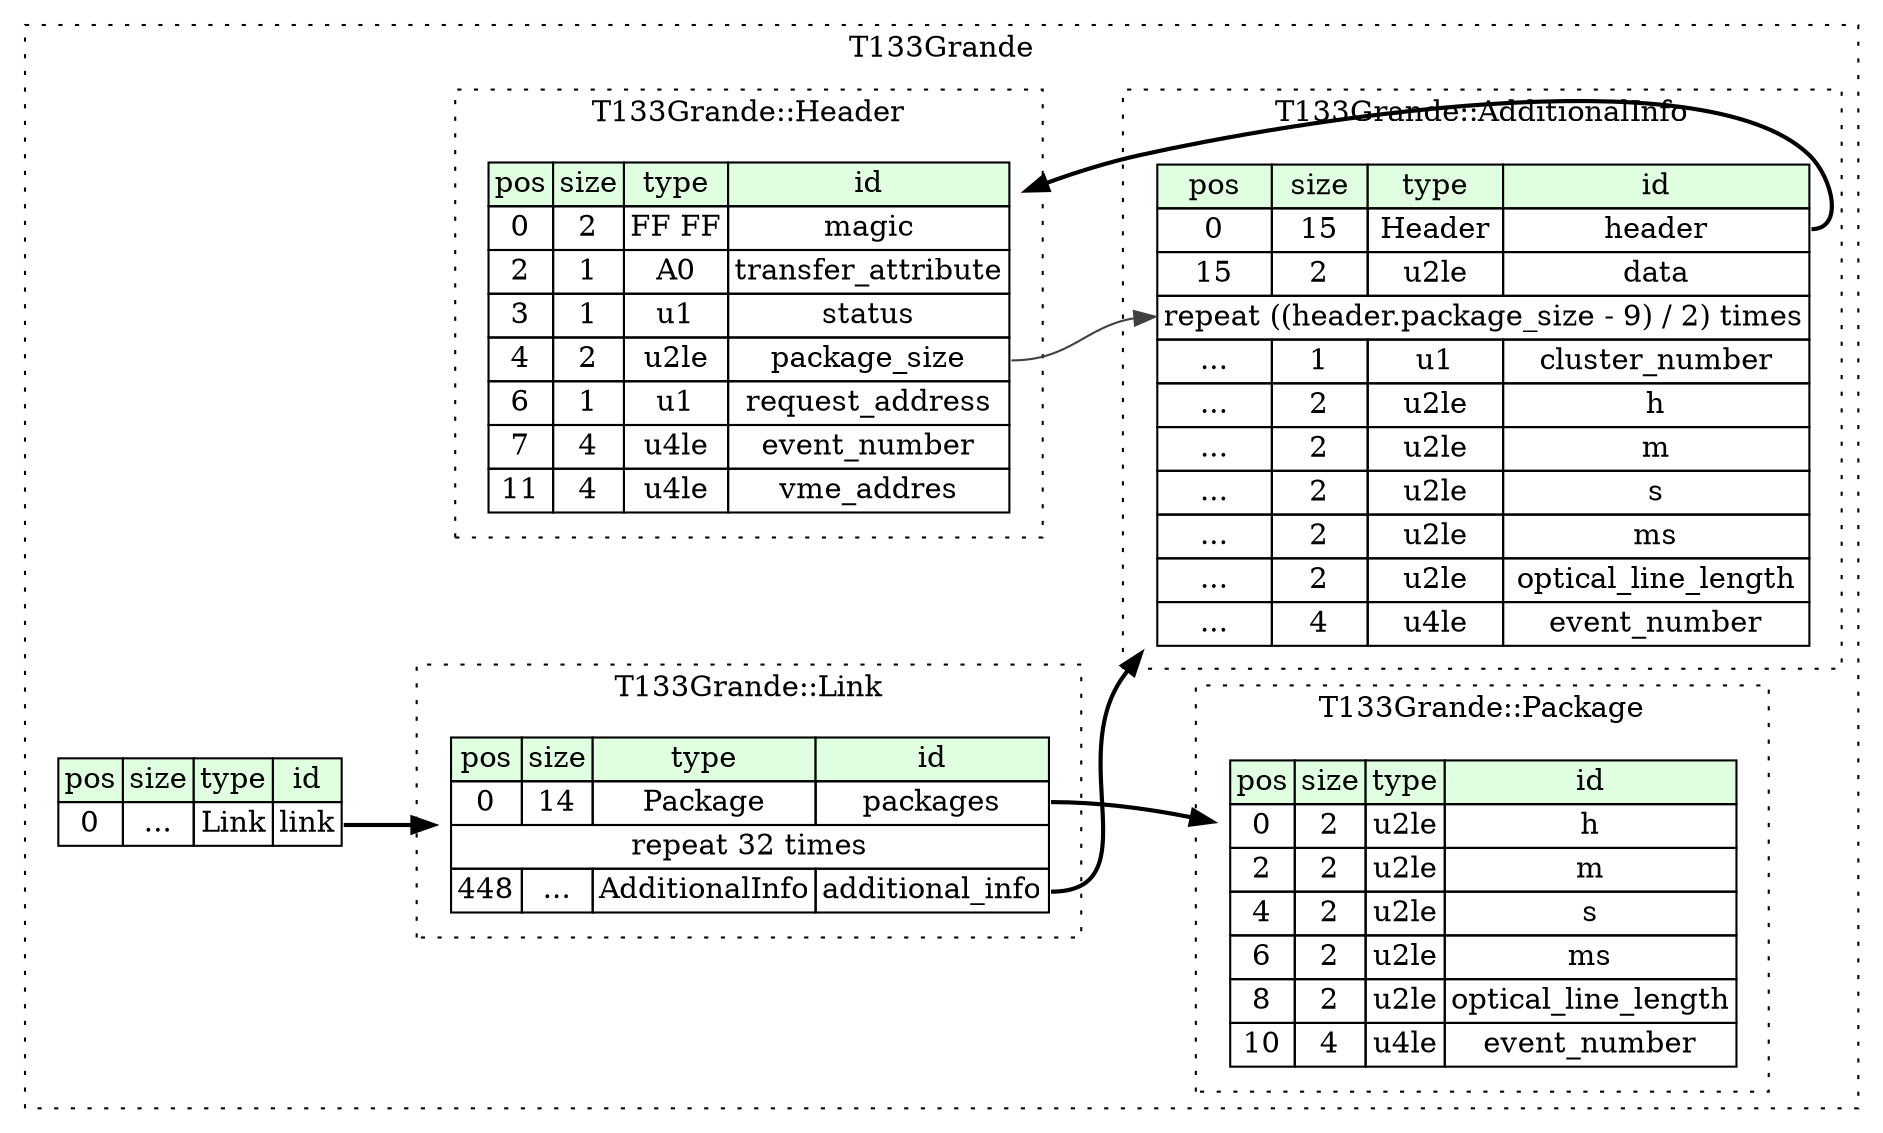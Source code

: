 digraph {
	rankdir=LR;
	node [shape=plaintext];
	subgraph cluster__t133_grande {
		label="T133Grande";
		graph[style=dotted];

		t133_grande__seq [label=<<TABLE BORDER="0" CELLBORDER="1" CELLSPACING="0">
			<TR><TD BGCOLOR="#E0FFE0">pos</TD><TD BGCOLOR="#E0FFE0">size</TD><TD BGCOLOR="#E0FFE0">type</TD><TD BGCOLOR="#E0FFE0">id</TD></TR>
			<TR><TD PORT="link_pos">0</TD><TD PORT="link_size">...</TD><TD>Link</TD><TD PORT="link_type">link</TD></TR>
		</TABLE>>];
		subgraph cluster__link {
			label="T133Grande::Link";
			graph[style=dotted];

			link__seq [label=<<TABLE BORDER="0" CELLBORDER="1" CELLSPACING="0">
				<TR><TD BGCOLOR="#E0FFE0">pos</TD><TD BGCOLOR="#E0FFE0">size</TD><TD BGCOLOR="#E0FFE0">type</TD><TD BGCOLOR="#E0FFE0">id</TD></TR>
				<TR><TD PORT="packages_pos">0</TD><TD PORT="packages_size">14</TD><TD>Package</TD><TD PORT="packages_type">packages</TD></TR>
				<TR><TD COLSPAN="4" PORT="packages__repeat">repeat 32 times</TD></TR>
				<TR><TD PORT="additional_info_pos">448</TD><TD PORT="additional_info_size">...</TD><TD>AdditionalInfo</TD><TD PORT="additional_info_type">additional_info</TD></TR>
			</TABLE>>];
		}
		subgraph cluster__package {
			label="T133Grande::Package";
			graph[style=dotted];

			package__seq [label=<<TABLE BORDER="0" CELLBORDER="1" CELLSPACING="0">
				<TR><TD BGCOLOR="#E0FFE0">pos</TD><TD BGCOLOR="#E0FFE0">size</TD><TD BGCOLOR="#E0FFE0">type</TD><TD BGCOLOR="#E0FFE0">id</TD></TR>
				<TR><TD PORT="h_pos">0</TD><TD PORT="h_size">2</TD><TD>u2le</TD><TD PORT="h_type">h</TD></TR>
				<TR><TD PORT="m_pos">2</TD><TD PORT="m_size">2</TD><TD>u2le</TD><TD PORT="m_type">m</TD></TR>
				<TR><TD PORT="s_pos">4</TD><TD PORT="s_size">2</TD><TD>u2le</TD><TD PORT="s_type">s</TD></TR>
				<TR><TD PORT="ms_pos">6</TD><TD PORT="ms_size">2</TD><TD>u2le</TD><TD PORT="ms_type">ms</TD></TR>
				<TR><TD PORT="optical_line_length_pos">8</TD><TD PORT="optical_line_length_size">2</TD><TD>u2le</TD><TD PORT="optical_line_length_type">optical_line_length</TD></TR>
				<TR><TD PORT="event_number_pos">10</TD><TD PORT="event_number_size">4</TD><TD>u4le</TD><TD PORT="event_number_type">event_number</TD></TR>
			</TABLE>>];
		}
		subgraph cluster__header {
			label="T133Grande::Header";
			graph[style=dotted];

			header__seq [label=<<TABLE BORDER="0" CELLBORDER="1" CELLSPACING="0">
				<TR><TD BGCOLOR="#E0FFE0">pos</TD><TD BGCOLOR="#E0FFE0">size</TD><TD BGCOLOR="#E0FFE0">type</TD><TD BGCOLOR="#E0FFE0">id</TD></TR>
				<TR><TD PORT="magic_pos">0</TD><TD PORT="magic_size">2</TD><TD>FF FF</TD><TD PORT="magic_type">magic</TD></TR>
				<TR><TD PORT="transfer_attribute_pos">2</TD><TD PORT="transfer_attribute_size">1</TD><TD>A0</TD><TD PORT="transfer_attribute_type">transfer_attribute</TD></TR>
				<TR><TD PORT="status_pos">3</TD><TD PORT="status_size">1</TD><TD>u1</TD><TD PORT="status_type">status</TD></TR>
				<TR><TD PORT="package_size_pos">4</TD><TD PORT="package_size_size">2</TD><TD>u2le</TD><TD PORT="package_size_type">package_size</TD></TR>
				<TR><TD PORT="request_address_pos">6</TD><TD PORT="request_address_size">1</TD><TD>u1</TD><TD PORT="request_address_type">request_address</TD></TR>
				<TR><TD PORT="event_number_pos">7</TD><TD PORT="event_number_size">4</TD><TD>u4le</TD><TD PORT="event_number_type">event_number</TD></TR>
				<TR><TD PORT="vme_addres_pos">11</TD><TD PORT="vme_addres_size">4</TD><TD>u4le</TD><TD PORT="vme_addres_type">vme_addres</TD></TR>
			</TABLE>>];
		}
		subgraph cluster__additional_info {
			label="T133Grande::AdditionalInfo";
			graph[style=dotted];

			additional_info__seq [label=<<TABLE BORDER="0" CELLBORDER="1" CELLSPACING="0">
				<TR><TD BGCOLOR="#E0FFE0">pos</TD><TD BGCOLOR="#E0FFE0">size</TD><TD BGCOLOR="#E0FFE0">type</TD><TD BGCOLOR="#E0FFE0">id</TD></TR>
				<TR><TD PORT="header_pos">0</TD><TD PORT="header_size">15</TD><TD>Header</TD><TD PORT="header_type">header</TD></TR>
				<TR><TD PORT="data_pos">15</TD><TD PORT="data_size">2</TD><TD>u2le</TD><TD PORT="data_type">data</TD></TR>
				<TR><TD COLSPAN="4" PORT="data__repeat">repeat ((header.package_size - 9) / 2) times</TD></TR>
				<TR><TD PORT="cluster_number_pos">...</TD><TD PORT="cluster_number_size">1</TD><TD>u1</TD><TD PORT="cluster_number_type">cluster_number</TD></TR>
				<TR><TD PORT="h_pos">...</TD><TD PORT="h_size">2</TD><TD>u2le</TD><TD PORT="h_type">h</TD></TR>
				<TR><TD PORT="m_pos">...</TD><TD PORT="m_size">2</TD><TD>u2le</TD><TD PORT="m_type">m</TD></TR>
				<TR><TD PORT="s_pos">...</TD><TD PORT="s_size">2</TD><TD>u2le</TD><TD PORT="s_type">s</TD></TR>
				<TR><TD PORT="ms_pos">...</TD><TD PORT="ms_size">2</TD><TD>u2le</TD><TD PORT="ms_type">ms</TD></TR>
				<TR><TD PORT="optical_line_length_pos">...</TD><TD PORT="optical_line_length_size">2</TD><TD>u2le</TD><TD PORT="optical_line_length_type">optical_line_length</TD></TR>
				<TR><TD PORT="event_number_pos">...</TD><TD PORT="event_number_size">4</TD><TD>u4le</TD><TD PORT="event_number_type">event_number</TD></TR>
			</TABLE>>];
		}
	}
	t133_grande__seq:link_type -> link__seq [style=bold];
	link__seq:packages_type -> package__seq [style=bold];
	link__seq:additional_info_type -> additional_info__seq [style=bold];
	additional_info__seq:header_type -> header__seq [style=bold];
	header__seq:package_size_type -> additional_info__seq:data__repeat [color="#404040"];
}
